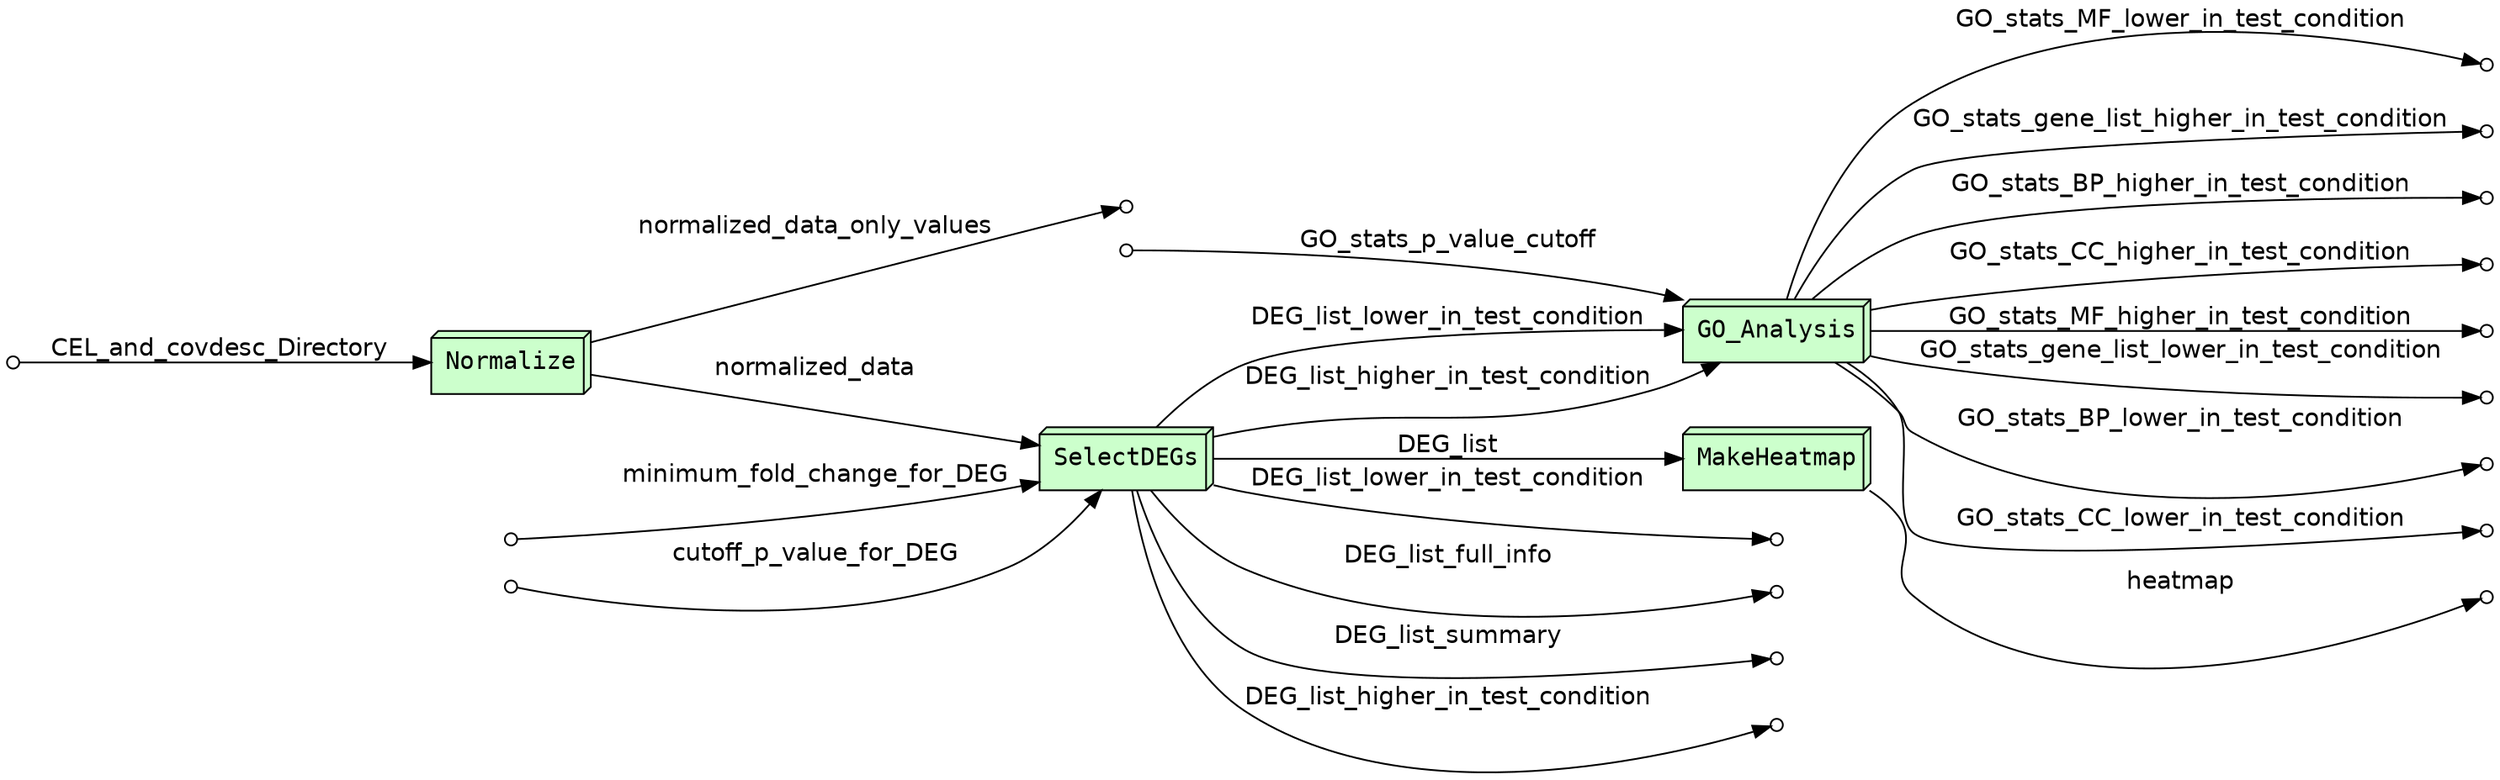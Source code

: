 digraph Workflow {
rankdir=LR

/* Use serif font for process labels and sans serif font for data labels */
graph[fontname=Courier]
edge[fontname=Helvetica]
node[fontname=Courier]

/* Set node style for input and output ports */
node[shape=circle style="filled" fillcolor="#FFFFFF" peripheries=1 label="" width=0.1]

/* Nodes representing workflow input ports */
node1
node2
node3
node4

/* Nodes representing workflow output ports */
node5
node6
node7
node8
node9
node10
node11
node12
node13
node14
node15
node16
node17
node18

/* Start of cluster for drawing box around programs in workflow */
subgraph cluster0 {
label=""
penwidth=2
fontsize=18
color="white"
subgraph cluster1 {
label=""
color="white"

/* Set node style for programs in workflow */
node[shape=box3d style="filled" fillcolor="#CCFFCC" peripheries=1 label="" width=0.1]

/* Nodes representing programs in workflow */
node19 [label="Normalize"]
node20 [label="SelectDEGs"]
node21 [label="MakeHeatmap"]
node22 [label="GO_Analysis"]

/* Set node style for subworkflows in workflow */
node[shape=box style="filled" fillcolor="#CCFFCC" peripheries=2 label="" width=0.1]

/* Nodes representing subworkflows in workflow */

/* End of cluster for drawing box around programs in workflow */
}}

/* Directed edges for each channel in workflow */
node19 -> node5 [label="normalized_data_only_values"]
node20 -> node6 [label="DEG_list_full_info"]
node20 -> node7 [label="DEG_list_summary"]
node20 -> node8 [label="DEG_list_higher_in_test_condition"]
node20 -> node22 [label="DEG_list_higher_in_test_condition"]
node20 -> node9 [label="DEG_list_lower_in_test_condition"]
node20 -> node22 [label="DEG_list_lower_in_test_condition"]
node21 -> node10 [label="heatmap"]
node22 -> node11 [label="GO_stats_gene_list_higher_in_test_condition"]
node22 -> node12 [label="GO_stats_BP_higher_in_test_condition"]
node22 -> node13 [label="GO_stats_CC_higher_in_test_condition"]
node22 -> node14 [label="GO_stats_MF_higher_in_test_condition"]
node22 -> node15 [label="GO_stats_gene_list_lower_in_test_condition"]
node22 -> node16 [label="GO_stats_BP_lower_in_test_condition"]
node22 -> node17 [label="GO_stats_CC_lower_in_test_condition"]
node22 -> node18 [label="GO_stats_MF_lower_in_test_condition"]
node1 -> node19 [label="CEL_and_covdesc_Directory"]
node19 -> node20 [label="normalized_data"]
node2 -> node20 [label="minimum_fold_change_for_DEG"]
node3 -> node20 [label="cutoff_p_value_for_DEG"]
node20 -> node21 [label="DEG_list"]
node4 -> node22 [label="GO_stats_p_value_cutoff"]
}
